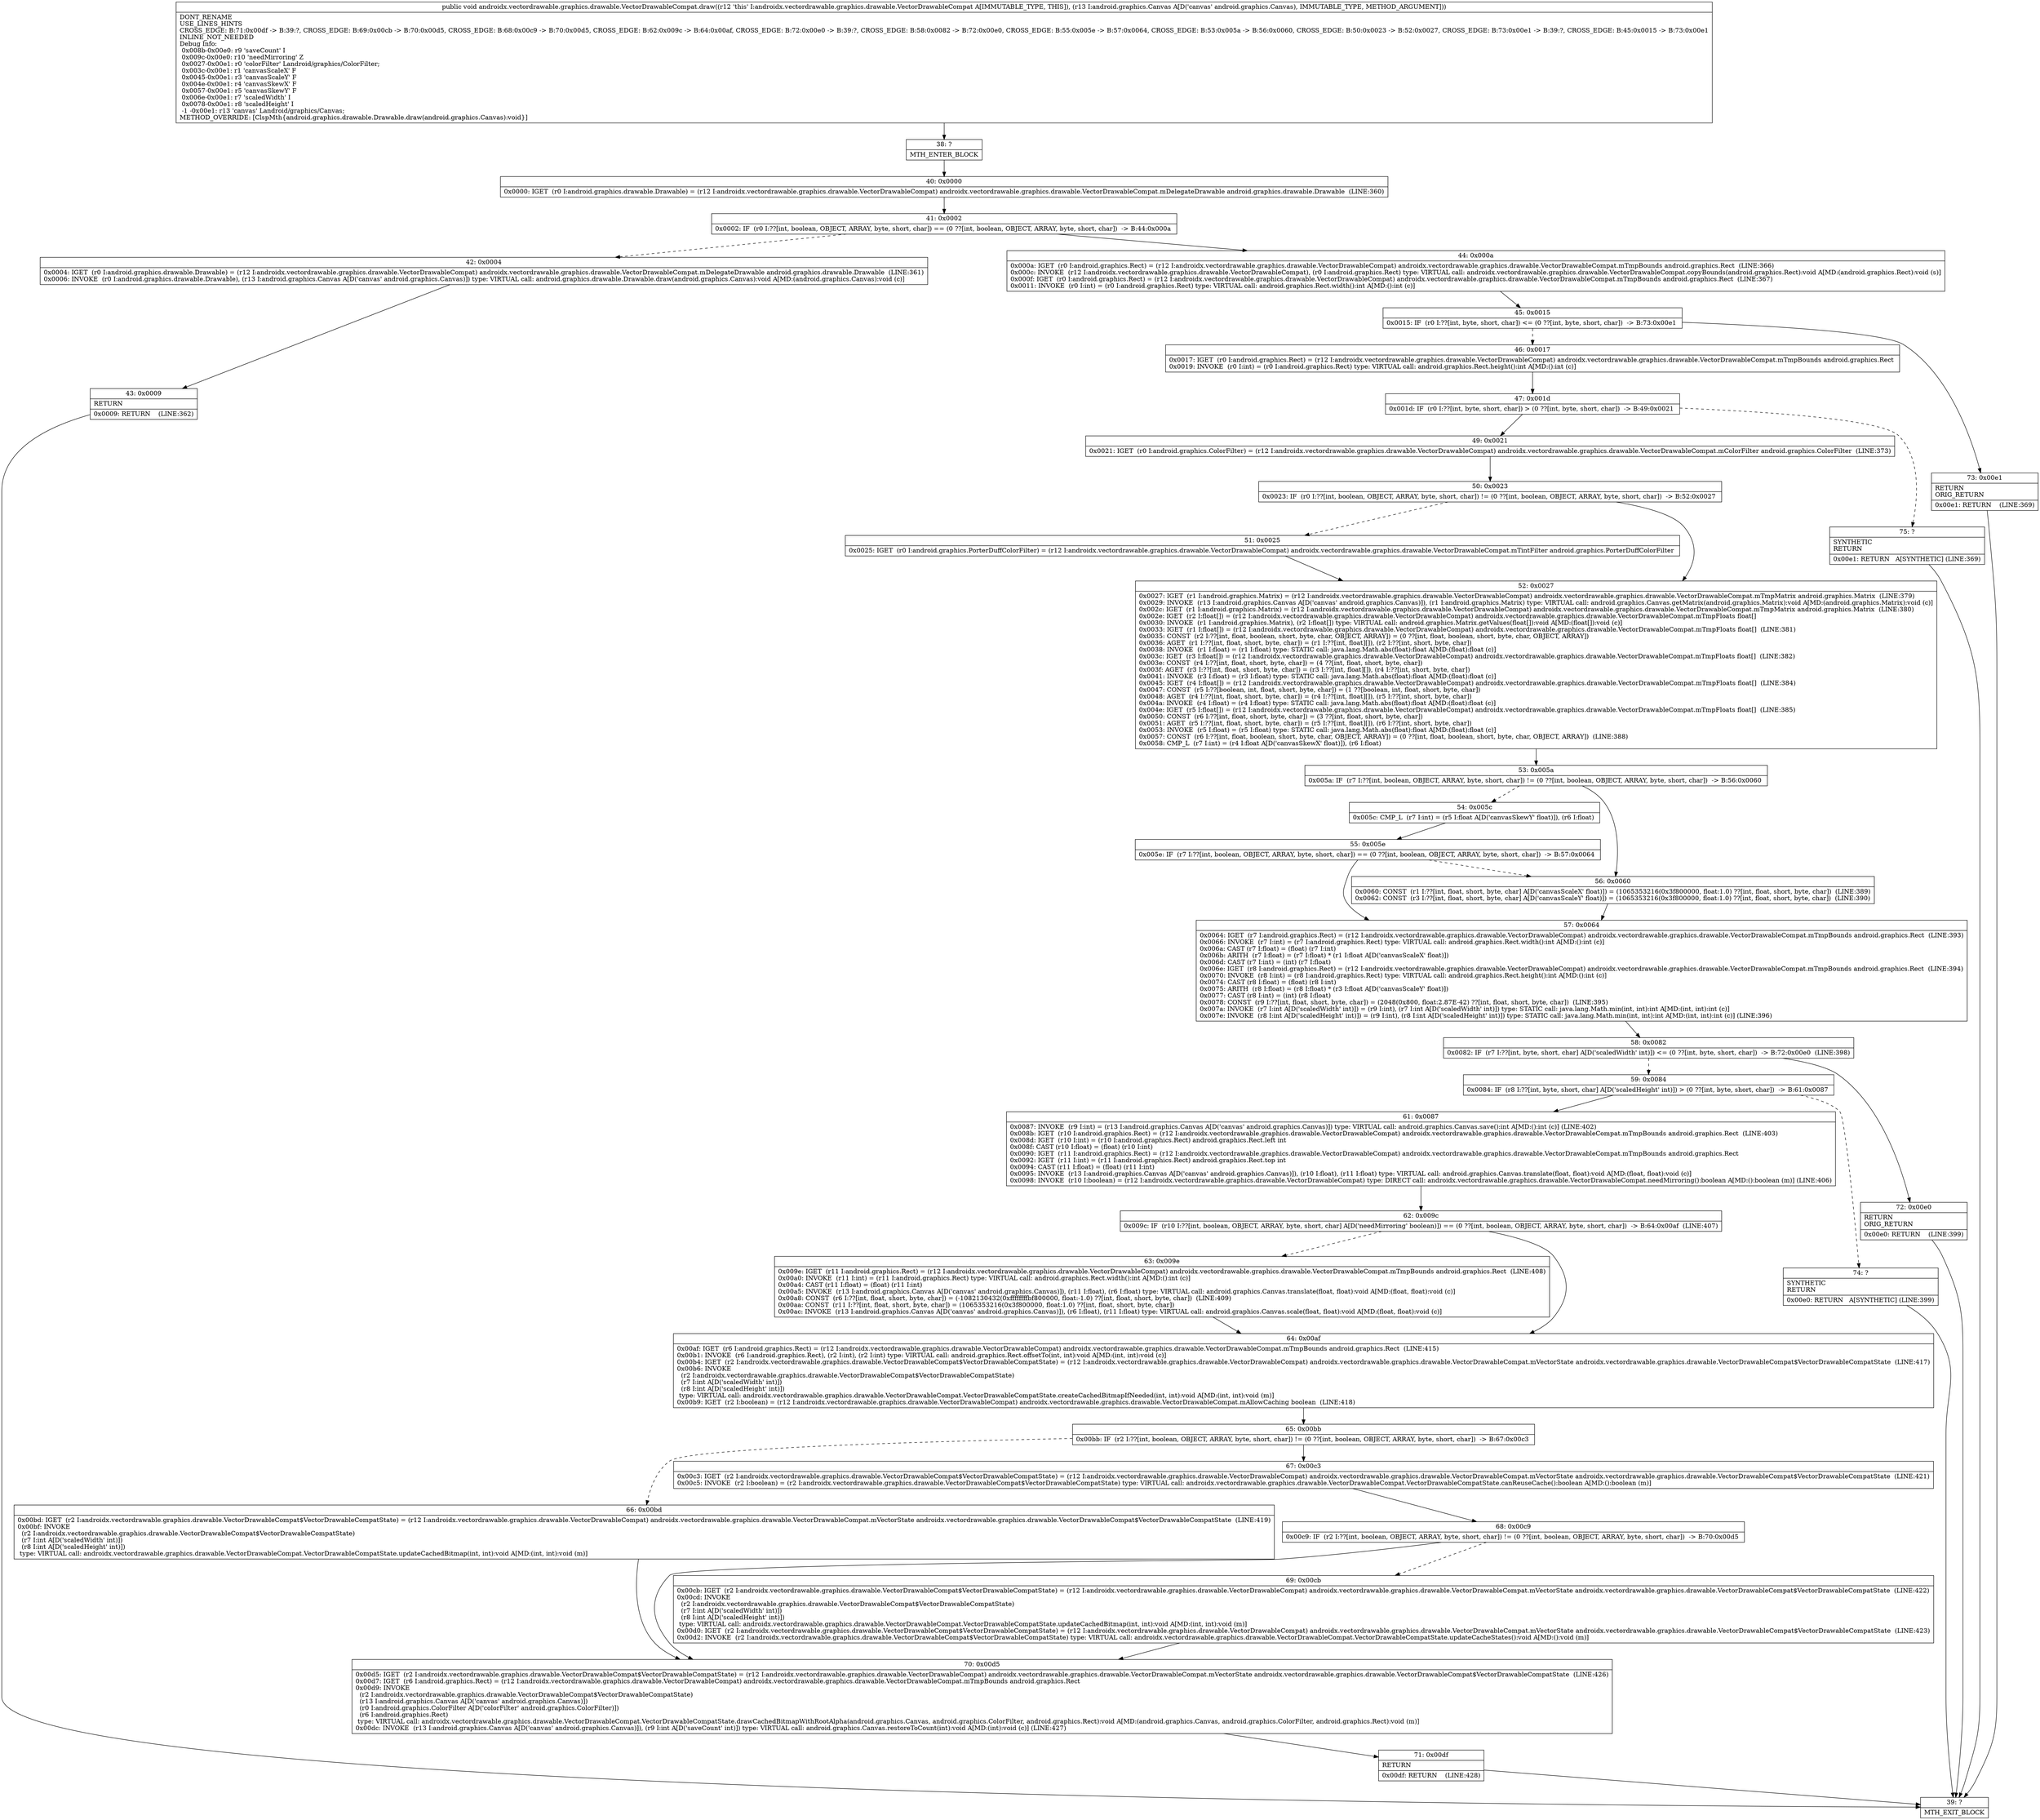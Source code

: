 digraph "CFG forandroidx.vectordrawable.graphics.drawable.VectorDrawableCompat.draw(Landroid\/graphics\/Canvas;)V" {
Node_38 [shape=record,label="{38\:\ ?|MTH_ENTER_BLOCK\l}"];
Node_40 [shape=record,label="{40\:\ 0x0000|0x0000: IGET  (r0 I:android.graphics.drawable.Drawable) = (r12 I:androidx.vectordrawable.graphics.drawable.VectorDrawableCompat) androidx.vectordrawable.graphics.drawable.VectorDrawableCompat.mDelegateDrawable android.graphics.drawable.Drawable  (LINE:360)\l}"];
Node_41 [shape=record,label="{41\:\ 0x0002|0x0002: IF  (r0 I:??[int, boolean, OBJECT, ARRAY, byte, short, char]) == (0 ??[int, boolean, OBJECT, ARRAY, byte, short, char])  \-\> B:44:0x000a \l}"];
Node_42 [shape=record,label="{42\:\ 0x0004|0x0004: IGET  (r0 I:android.graphics.drawable.Drawable) = (r12 I:androidx.vectordrawable.graphics.drawable.VectorDrawableCompat) androidx.vectordrawable.graphics.drawable.VectorDrawableCompat.mDelegateDrawable android.graphics.drawable.Drawable  (LINE:361)\l0x0006: INVOKE  (r0 I:android.graphics.drawable.Drawable), (r13 I:android.graphics.Canvas A[D('canvas' android.graphics.Canvas)]) type: VIRTUAL call: android.graphics.drawable.Drawable.draw(android.graphics.Canvas):void A[MD:(android.graphics.Canvas):void (c)]\l}"];
Node_43 [shape=record,label="{43\:\ 0x0009|RETURN\l|0x0009: RETURN    (LINE:362)\l}"];
Node_39 [shape=record,label="{39\:\ ?|MTH_EXIT_BLOCK\l}"];
Node_44 [shape=record,label="{44\:\ 0x000a|0x000a: IGET  (r0 I:android.graphics.Rect) = (r12 I:androidx.vectordrawable.graphics.drawable.VectorDrawableCompat) androidx.vectordrawable.graphics.drawable.VectorDrawableCompat.mTmpBounds android.graphics.Rect  (LINE:366)\l0x000c: INVOKE  (r12 I:androidx.vectordrawable.graphics.drawable.VectorDrawableCompat), (r0 I:android.graphics.Rect) type: VIRTUAL call: androidx.vectordrawable.graphics.drawable.VectorDrawableCompat.copyBounds(android.graphics.Rect):void A[MD:(android.graphics.Rect):void (s)]\l0x000f: IGET  (r0 I:android.graphics.Rect) = (r12 I:androidx.vectordrawable.graphics.drawable.VectorDrawableCompat) androidx.vectordrawable.graphics.drawable.VectorDrawableCompat.mTmpBounds android.graphics.Rect  (LINE:367)\l0x0011: INVOKE  (r0 I:int) = (r0 I:android.graphics.Rect) type: VIRTUAL call: android.graphics.Rect.width():int A[MD:():int (c)]\l}"];
Node_45 [shape=record,label="{45\:\ 0x0015|0x0015: IF  (r0 I:??[int, byte, short, char]) \<= (0 ??[int, byte, short, char])  \-\> B:73:0x00e1 \l}"];
Node_46 [shape=record,label="{46\:\ 0x0017|0x0017: IGET  (r0 I:android.graphics.Rect) = (r12 I:androidx.vectordrawable.graphics.drawable.VectorDrawableCompat) androidx.vectordrawable.graphics.drawable.VectorDrawableCompat.mTmpBounds android.graphics.Rect \l0x0019: INVOKE  (r0 I:int) = (r0 I:android.graphics.Rect) type: VIRTUAL call: android.graphics.Rect.height():int A[MD:():int (c)]\l}"];
Node_47 [shape=record,label="{47\:\ 0x001d|0x001d: IF  (r0 I:??[int, byte, short, char]) \> (0 ??[int, byte, short, char])  \-\> B:49:0x0021 \l}"];
Node_49 [shape=record,label="{49\:\ 0x0021|0x0021: IGET  (r0 I:android.graphics.ColorFilter) = (r12 I:androidx.vectordrawable.graphics.drawable.VectorDrawableCompat) androidx.vectordrawable.graphics.drawable.VectorDrawableCompat.mColorFilter android.graphics.ColorFilter  (LINE:373)\l}"];
Node_50 [shape=record,label="{50\:\ 0x0023|0x0023: IF  (r0 I:??[int, boolean, OBJECT, ARRAY, byte, short, char]) != (0 ??[int, boolean, OBJECT, ARRAY, byte, short, char])  \-\> B:52:0x0027 \l}"];
Node_51 [shape=record,label="{51\:\ 0x0025|0x0025: IGET  (r0 I:android.graphics.PorterDuffColorFilter) = (r12 I:androidx.vectordrawable.graphics.drawable.VectorDrawableCompat) androidx.vectordrawable.graphics.drawable.VectorDrawableCompat.mTintFilter android.graphics.PorterDuffColorFilter \l}"];
Node_52 [shape=record,label="{52\:\ 0x0027|0x0027: IGET  (r1 I:android.graphics.Matrix) = (r12 I:androidx.vectordrawable.graphics.drawable.VectorDrawableCompat) androidx.vectordrawable.graphics.drawable.VectorDrawableCompat.mTmpMatrix android.graphics.Matrix  (LINE:379)\l0x0029: INVOKE  (r13 I:android.graphics.Canvas A[D('canvas' android.graphics.Canvas)]), (r1 I:android.graphics.Matrix) type: VIRTUAL call: android.graphics.Canvas.getMatrix(android.graphics.Matrix):void A[MD:(android.graphics.Matrix):void (c)]\l0x002c: IGET  (r1 I:android.graphics.Matrix) = (r12 I:androidx.vectordrawable.graphics.drawable.VectorDrawableCompat) androidx.vectordrawable.graphics.drawable.VectorDrawableCompat.mTmpMatrix android.graphics.Matrix  (LINE:380)\l0x002e: IGET  (r2 I:float[]) = (r12 I:androidx.vectordrawable.graphics.drawable.VectorDrawableCompat) androidx.vectordrawable.graphics.drawable.VectorDrawableCompat.mTmpFloats float[] \l0x0030: INVOKE  (r1 I:android.graphics.Matrix), (r2 I:float[]) type: VIRTUAL call: android.graphics.Matrix.getValues(float[]):void A[MD:(float[]):void (c)]\l0x0033: IGET  (r1 I:float[]) = (r12 I:androidx.vectordrawable.graphics.drawable.VectorDrawableCompat) androidx.vectordrawable.graphics.drawable.VectorDrawableCompat.mTmpFloats float[]  (LINE:381)\l0x0035: CONST  (r2 I:??[int, float, boolean, short, byte, char, OBJECT, ARRAY]) = (0 ??[int, float, boolean, short, byte, char, OBJECT, ARRAY]) \l0x0036: AGET  (r1 I:??[int, float, short, byte, char]) = (r1 I:??[int, float][]), (r2 I:??[int, short, byte, char]) \l0x0038: INVOKE  (r1 I:float) = (r1 I:float) type: STATIC call: java.lang.Math.abs(float):float A[MD:(float):float (c)]\l0x003c: IGET  (r3 I:float[]) = (r12 I:androidx.vectordrawable.graphics.drawable.VectorDrawableCompat) androidx.vectordrawable.graphics.drawable.VectorDrawableCompat.mTmpFloats float[]  (LINE:382)\l0x003e: CONST  (r4 I:??[int, float, short, byte, char]) = (4 ??[int, float, short, byte, char]) \l0x003f: AGET  (r3 I:??[int, float, short, byte, char]) = (r3 I:??[int, float][]), (r4 I:??[int, short, byte, char]) \l0x0041: INVOKE  (r3 I:float) = (r3 I:float) type: STATIC call: java.lang.Math.abs(float):float A[MD:(float):float (c)]\l0x0045: IGET  (r4 I:float[]) = (r12 I:androidx.vectordrawable.graphics.drawable.VectorDrawableCompat) androidx.vectordrawable.graphics.drawable.VectorDrawableCompat.mTmpFloats float[]  (LINE:384)\l0x0047: CONST  (r5 I:??[boolean, int, float, short, byte, char]) = (1 ??[boolean, int, float, short, byte, char]) \l0x0048: AGET  (r4 I:??[int, float, short, byte, char]) = (r4 I:??[int, float][]), (r5 I:??[int, short, byte, char]) \l0x004a: INVOKE  (r4 I:float) = (r4 I:float) type: STATIC call: java.lang.Math.abs(float):float A[MD:(float):float (c)]\l0x004e: IGET  (r5 I:float[]) = (r12 I:androidx.vectordrawable.graphics.drawable.VectorDrawableCompat) androidx.vectordrawable.graphics.drawable.VectorDrawableCompat.mTmpFloats float[]  (LINE:385)\l0x0050: CONST  (r6 I:??[int, float, short, byte, char]) = (3 ??[int, float, short, byte, char]) \l0x0051: AGET  (r5 I:??[int, float, short, byte, char]) = (r5 I:??[int, float][]), (r6 I:??[int, short, byte, char]) \l0x0053: INVOKE  (r5 I:float) = (r5 I:float) type: STATIC call: java.lang.Math.abs(float):float A[MD:(float):float (c)]\l0x0057: CONST  (r6 I:??[int, float, boolean, short, byte, char, OBJECT, ARRAY]) = (0 ??[int, float, boolean, short, byte, char, OBJECT, ARRAY])  (LINE:388)\l0x0058: CMP_L  (r7 I:int) = (r4 I:float A[D('canvasSkewX' float)]), (r6 I:float) \l}"];
Node_53 [shape=record,label="{53\:\ 0x005a|0x005a: IF  (r7 I:??[int, boolean, OBJECT, ARRAY, byte, short, char]) != (0 ??[int, boolean, OBJECT, ARRAY, byte, short, char])  \-\> B:56:0x0060 \l}"];
Node_54 [shape=record,label="{54\:\ 0x005c|0x005c: CMP_L  (r7 I:int) = (r5 I:float A[D('canvasSkewY' float)]), (r6 I:float) \l}"];
Node_55 [shape=record,label="{55\:\ 0x005e|0x005e: IF  (r7 I:??[int, boolean, OBJECT, ARRAY, byte, short, char]) == (0 ??[int, boolean, OBJECT, ARRAY, byte, short, char])  \-\> B:57:0x0064 \l}"];
Node_57 [shape=record,label="{57\:\ 0x0064|0x0064: IGET  (r7 I:android.graphics.Rect) = (r12 I:androidx.vectordrawable.graphics.drawable.VectorDrawableCompat) androidx.vectordrawable.graphics.drawable.VectorDrawableCompat.mTmpBounds android.graphics.Rect  (LINE:393)\l0x0066: INVOKE  (r7 I:int) = (r7 I:android.graphics.Rect) type: VIRTUAL call: android.graphics.Rect.width():int A[MD:():int (c)]\l0x006a: CAST (r7 I:float) = (float) (r7 I:int) \l0x006b: ARITH  (r7 I:float) = (r7 I:float) * (r1 I:float A[D('canvasScaleX' float)]) \l0x006d: CAST (r7 I:int) = (int) (r7 I:float) \l0x006e: IGET  (r8 I:android.graphics.Rect) = (r12 I:androidx.vectordrawable.graphics.drawable.VectorDrawableCompat) androidx.vectordrawable.graphics.drawable.VectorDrawableCompat.mTmpBounds android.graphics.Rect  (LINE:394)\l0x0070: INVOKE  (r8 I:int) = (r8 I:android.graphics.Rect) type: VIRTUAL call: android.graphics.Rect.height():int A[MD:():int (c)]\l0x0074: CAST (r8 I:float) = (float) (r8 I:int) \l0x0075: ARITH  (r8 I:float) = (r8 I:float) * (r3 I:float A[D('canvasScaleY' float)]) \l0x0077: CAST (r8 I:int) = (int) (r8 I:float) \l0x0078: CONST  (r9 I:??[int, float, short, byte, char]) = (2048(0x800, float:2.87E\-42) ??[int, float, short, byte, char])  (LINE:395)\l0x007a: INVOKE  (r7 I:int A[D('scaledWidth' int)]) = (r9 I:int), (r7 I:int A[D('scaledWidth' int)]) type: STATIC call: java.lang.Math.min(int, int):int A[MD:(int, int):int (c)]\l0x007e: INVOKE  (r8 I:int A[D('scaledHeight' int)]) = (r9 I:int), (r8 I:int A[D('scaledHeight' int)]) type: STATIC call: java.lang.Math.min(int, int):int A[MD:(int, int):int (c)] (LINE:396)\l}"];
Node_58 [shape=record,label="{58\:\ 0x0082|0x0082: IF  (r7 I:??[int, byte, short, char] A[D('scaledWidth' int)]) \<= (0 ??[int, byte, short, char])  \-\> B:72:0x00e0  (LINE:398)\l}"];
Node_59 [shape=record,label="{59\:\ 0x0084|0x0084: IF  (r8 I:??[int, byte, short, char] A[D('scaledHeight' int)]) \> (0 ??[int, byte, short, char])  \-\> B:61:0x0087 \l}"];
Node_61 [shape=record,label="{61\:\ 0x0087|0x0087: INVOKE  (r9 I:int) = (r13 I:android.graphics.Canvas A[D('canvas' android.graphics.Canvas)]) type: VIRTUAL call: android.graphics.Canvas.save():int A[MD:():int (c)] (LINE:402)\l0x008b: IGET  (r10 I:android.graphics.Rect) = (r12 I:androidx.vectordrawable.graphics.drawable.VectorDrawableCompat) androidx.vectordrawable.graphics.drawable.VectorDrawableCompat.mTmpBounds android.graphics.Rect  (LINE:403)\l0x008d: IGET  (r10 I:int) = (r10 I:android.graphics.Rect) android.graphics.Rect.left int \l0x008f: CAST (r10 I:float) = (float) (r10 I:int) \l0x0090: IGET  (r11 I:android.graphics.Rect) = (r12 I:androidx.vectordrawable.graphics.drawable.VectorDrawableCompat) androidx.vectordrawable.graphics.drawable.VectorDrawableCompat.mTmpBounds android.graphics.Rect \l0x0092: IGET  (r11 I:int) = (r11 I:android.graphics.Rect) android.graphics.Rect.top int \l0x0094: CAST (r11 I:float) = (float) (r11 I:int) \l0x0095: INVOKE  (r13 I:android.graphics.Canvas A[D('canvas' android.graphics.Canvas)]), (r10 I:float), (r11 I:float) type: VIRTUAL call: android.graphics.Canvas.translate(float, float):void A[MD:(float, float):void (c)]\l0x0098: INVOKE  (r10 I:boolean) = (r12 I:androidx.vectordrawable.graphics.drawable.VectorDrawableCompat) type: DIRECT call: androidx.vectordrawable.graphics.drawable.VectorDrawableCompat.needMirroring():boolean A[MD:():boolean (m)] (LINE:406)\l}"];
Node_62 [shape=record,label="{62\:\ 0x009c|0x009c: IF  (r10 I:??[int, boolean, OBJECT, ARRAY, byte, short, char] A[D('needMirroring' boolean)]) == (0 ??[int, boolean, OBJECT, ARRAY, byte, short, char])  \-\> B:64:0x00af  (LINE:407)\l}"];
Node_63 [shape=record,label="{63\:\ 0x009e|0x009e: IGET  (r11 I:android.graphics.Rect) = (r12 I:androidx.vectordrawable.graphics.drawable.VectorDrawableCompat) androidx.vectordrawable.graphics.drawable.VectorDrawableCompat.mTmpBounds android.graphics.Rect  (LINE:408)\l0x00a0: INVOKE  (r11 I:int) = (r11 I:android.graphics.Rect) type: VIRTUAL call: android.graphics.Rect.width():int A[MD:():int (c)]\l0x00a4: CAST (r11 I:float) = (float) (r11 I:int) \l0x00a5: INVOKE  (r13 I:android.graphics.Canvas A[D('canvas' android.graphics.Canvas)]), (r11 I:float), (r6 I:float) type: VIRTUAL call: android.graphics.Canvas.translate(float, float):void A[MD:(float, float):void (c)]\l0x00a8: CONST  (r6 I:??[int, float, short, byte, char]) = (\-1082130432(0xffffffffbf800000, float:\-1.0) ??[int, float, short, byte, char])  (LINE:409)\l0x00aa: CONST  (r11 I:??[int, float, short, byte, char]) = (1065353216(0x3f800000, float:1.0) ??[int, float, short, byte, char]) \l0x00ac: INVOKE  (r13 I:android.graphics.Canvas A[D('canvas' android.graphics.Canvas)]), (r6 I:float), (r11 I:float) type: VIRTUAL call: android.graphics.Canvas.scale(float, float):void A[MD:(float, float):void (c)]\l}"];
Node_64 [shape=record,label="{64\:\ 0x00af|0x00af: IGET  (r6 I:android.graphics.Rect) = (r12 I:androidx.vectordrawable.graphics.drawable.VectorDrawableCompat) androidx.vectordrawable.graphics.drawable.VectorDrawableCompat.mTmpBounds android.graphics.Rect  (LINE:415)\l0x00b1: INVOKE  (r6 I:android.graphics.Rect), (r2 I:int), (r2 I:int) type: VIRTUAL call: android.graphics.Rect.offsetTo(int, int):void A[MD:(int, int):void (c)]\l0x00b4: IGET  (r2 I:androidx.vectordrawable.graphics.drawable.VectorDrawableCompat$VectorDrawableCompatState) = (r12 I:androidx.vectordrawable.graphics.drawable.VectorDrawableCompat) androidx.vectordrawable.graphics.drawable.VectorDrawableCompat.mVectorState androidx.vectordrawable.graphics.drawable.VectorDrawableCompat$VectorDrawableCompatState  (LINE:417)\l0x00b6: INVOKE  \l  (r2 I:androidx.vectordrawable.graphics.drawable.VectorDrawableCompat$VectorDrawableCompatState)\l  (r7 I:int A[D('scaledWidth' int)])\l  (r8 I:int A[D('scaledHeight' int)])\l type: VIRTUAL call: androidx.vectordrawable.graphics.drawable.VectorDrawableCompat.VectorDrawableCompatState.createCachedBitmapIfNeeded(int, int):void A[MD:(int, int):void (m)]\l0x00b9: IGET  (r2 I:boolean) = (r12 I:androidx.vectordrawable.graphics.drawable.VectorDrawableCompat) androidx.vectordrawable.graphics.drawable.VectorDrawableCompat.mAllowCaching boolean  (LINE:418)\l}"];
Node_65 [shape=record,label="{65\:\ 0x00bb|0x00bb: IF  (r2 I:??[int, boolean, OBJECT, ARRAY, byte, short, char]) != (0 ??[int, boolean, OBJECT, ARRAY, byte, short, char])  \-\> B:67:0x00c3 \l}"];
Node_66 [shape=record,label="{66\:\ 0x00bd|0x00bd: IGET  (r2 I:androidx.vectordrawable.graphics.drawable.VectorDrawableCompat$VectorDrawableCompatState) = (r12 I:androidx.vectordrawable.graphics.drawable.VectorDrawableCompat) androidx.vectordrawable.graphics.drawable.VectorDrawableCompat.mVectorState androidx.vectordrawable.graphics.drawable.VectorDrawableCompat$VectorDrawableCompatState  (LINE:419)\l0x00bf: INVOKE  \l  (r2 I:androidx.vectordrawable.graphics.drawable.VectorDrawableCompat$VectorDrawableCompatState)\l  (r7 I:int A[D('scaledWidth' int)])\l  (r8 I:int A[D('scaledHeight' int)])\l type: VIRTUAL call: androidx.vectordrawable.graphics.drawable.VectorDrawableCompat.VectorDrawableCompatState.updateCachedBitmap(int, int):void A[MD:(int, int):void (m)]\l}"];
Node_70 [shape=record,label="{70\:\ 0x00d5|0x00d5: IGET  (r2 I:androidx.vectordrawable.graphics.drawable.VectorDrawableCompat$VectorDrawableCompatState) = (r12 I:androidx.vectordrawable.graphics.drawable.VectorDrawableCompat) androidx.vectordrawable.graphics.drawable.VectorDrawableCompat.mVectorState androidx.vectordrawable.graphics.drawable.VectorDrawableCompat$VectorDrawableCompatState  (LINE:426)\l0x00d7: IGET  (r6 I:android.graphics.Rect) = (r12 I:androidx.vectordrawable.graphics.drawable.VectorDrawableCompat) androidx.vectordrawable.graphics.drawable.VectorDrawableCompat.mTmpBounds android.graphics.Rect \l0x00d9: INVOKE  \l  (r2 I:androidx.vectordrawable.graphics.drawable.VectorDrawableCompat$VectorDrawableCompatState)\l  (r13 I:android.graphics.Canvas A[D('canvas' android.graphics.Canvas)])\l  (r0 I:android.graphics.ColorFilter A[D('colorFilter' android.graphics.ColorFilter)])\l  (r6 I:android.graphics.Rect)\l type: VIRTUAL call: androidx.vectordrawable.graphics.drawable.VectorDrawableCompat.VectorDrawableCompatState.drawCachedBitmapWithRootAlpha(android.graphics.Canvas, android.graphics.ColorFilter, android.graphics.Rect):void A[MD:(android.graphics.Canvas, android.graphics.ColorFilter, android.graphics.Rect):void (m)]\l0x00dc: INVOKE  (r13 I:android.graphics.Canvas A[D('canvas' android.graphics.Canvas)]), (r9 I:int A[D('saveCount' int)]) type: VIRTUAL call: android.graphics.Canvas.restoreToCount(int):void A[MD:(int):void (c)] (LINE:427)\l}"];
Node_71 [shape=record,label="{71\:\ 0x00df|RETURN\l|0x00df: RETURN    (LINE:428)\l}"];
Node_67 [shape=record,label="{67\:\ 0x00c3|0x00c3: IGET  (r2 I:androidx.vectordrawable.graphics.drawable.VectorDrawableCompat$VectorDrawableCompatState) = (r12 I:androidx.vectordrawable.graphics.drawable.VectorDrawableCompat) androidx.vectordrawable.graphics.drawable.VectorDrawableCompat.mVectorState androidx.vectordrawable.graphics.drawable.VectorDrawableCompat$VectorDrawableCompatState  (LINE:421)\l0x00c5: INVOKE  (r2 I:boolean) = (r2 I:androidx.vectordrawable.graphics.drawable.VectorDrawableCompat$VectorDrawableCompatState) type: VIRTUAL call: androidx.vectordrawable.graphics.drawable.VectorDrawableCompat.VectorDrawableCompatState.canReuseCache():boolean A[MD:():boolean (m)]\l}"];
Node_68 [shape=record,label="{68\:\ 0x00c9|0x00c9: IF  (r2 I:??[int, boolean, OBJECT, ARRAY, byte, short, char]) != (0 ??[int, boolean, OBJECT, ARRAY, byte, short, char])  \-\> B:70:0x00d5 \l}"];
Node_69 [shape=record,label="{69\:\ 0x00cb|0x00cb: IGET  (r2 I:androidx.vectordrawable.graphics.drawable.VectorDrawableCompat$VectorDrawableCompatState) = (r12 I:androidx.vectordrawable.graphics.drawable.VectorDrawableCompat) androidx.vectordrawable.graphics.drawable.VectorDrawableCompat.mVectorState androidx.vectordrawable.graphics.drawable.VectorDrawableCompat$VectorDrawableCompatState  (LINE:422)\l0x00cd: INVOKE  \l  (r2 I:androidx.vectordrawable.graphics.drawable.VectorDrawableCompat$VectorDrawableCompatState)\l  (r7 I:int A[D('scaledWidth' int)])\l  (r8 I:int A[D('scaledHeight' int)])\l type: VIRTUAL call: androidx.vectordrawable.graphics.drawable.VectorDrawableCompat.VectorDrawableCompatState.updateCachedBitmap(int, int):void A[MD:(int, int):void (m)]\l0x00d0: IGET  (r2 I:androidx.vectordrawable.graphics.drawable.VectorDrawableCompat$VectorDrawableCompatState) = (r12 I:androidx.vectordrawable.graphics.drawable.VectorDrawableCompat) androidx.vectordrawable.graphics.drawable.VectorDrawableCompat.mVectorState androidx.vectordrawable.graphics.drawable.VectorDrawableCompat$VectorDrawableCompatState  (LINE:423)\l0x00d2: INVOKE  (r2 I:androidx.vectordrawable.graphics.drawable.VectorDrawableCompat$VectorDrawableCompatState) type: VIRTUAL call: androidx.vectordrawable.graphics.drawable.VectorDrawableCompat.VectorDrawableCompatState.updateCacheStates():void A[MD:():void (m)]\l}"];
Node_74 [shape=record,label="{74\:\ ?|SYNTHETIC\lRETURN\l|0x00e0: RETURN   A[SYNTHETIC] (LINE:399)\l}"];
Node_72 [shape=record,label="{72\:\ 0x00e0|RETURN\lORIG_RETURN\l|0x00e0: RETURN    (LINE:399)\l}"];
Node_56 [shape=record,label="{56\:\ 0x0060|0x0060: CONST  (r1 I:??[int, float, short, byte, char] A[D('canvasScaleX' float)]) = (1065353216(0x3f800000, float:1.0) ??[int, float, short, byte, char])  (LINE:389)\l0x0062: CONST  (r3 I:??[int, float, short, byte, char] A[D('canvasScaleY' float)]) = (1065353216(0x3f800000, float:1.0) ??[int, float, short, byte, char])  (LINE:390)\l}"];
Node_75 [shape=record,label="{75\:\ ?|SYNTHETIC\lRETURN\l|0x00e1: RETURN   A[SYNTHETIC] (LINE:369)\l}"];
Node_73 [shape=record,label="{73\:\ 0x00e1|RETURN\lORIG_RETURN\l|0x00e1: RETURN    (LINE:369)\l}"];
MethodNode[shape=record,label="{public void androidx.vectordrawable.graphics.drawable.VectorDrawableCompat.draw((r12 'this' I:androidx.vectordrawable.graphics.drawable.VectorDrawableCompat A[IMMUTABLE_TYPE, THIS]), (r13 I:android.graphics.Canvas A[D('canvas' android.graphics.Canvas), IMMUTABLE_TYPE, METHOD_ARGUMENT]))  | DONT_RENAME\lUSE_LINES_HINTS\lCROSS_EDGE: B:71:0x00df \-\> B:39:?, CROSS_EDGE: B:69:0x00cb \-\> B:70:0x00d5, CROSS_EDGE: B:68:0x00c9 \-\> B:70:0x00d5, CROSS_EDGE: B:62:0x009c \-\> B:64:0x00af, CROSS_EDGE: B:72:0x00e0 \-\> B:39:?, CROSS_EDGE: B:58:0x0082 \-\> B:72:0x00e0, CROSS_EDGE: B:55:0x005e \-\> B:57:0x0064, CROSS_EDGE: B:53:0x005a \-\> B:56:0x0060, CROSS_EDGE: B:50:0x0023 \-\> B:52:0x0027, CROSS_EDGE: B:73:0x00e1 \-\> B:39:?, CROSS_EDGE: B:45:0x0015 \-\> B:73:0x00e1\lINLINE_NOT_NEEDED\lDebug Info:\l  0x008b\-0x00e0: r9 'saveCount' I\l  0x009c\-0x00e0: r10 'needMirroring' Z\l  0x0027\-0x00e1: r0 'colorFilter' Landroid\/graphics\/ColorFilter;\l  0x003c\-0x00e1: r1 'canvasScaleX' F\l  0x0045\-0x00e1: r3 'canvasScaleY' F\l  0x004e\-0x00e1: r4 'canvasSkewX' F\l  0x0057\-0x00e1: r5 'canvasSkewY' F\l  0x006e\-0x00e1: r7 'scaledWidth' I\l  0x0078\-0x00e1: r8 'scaledHeight' I\l  \-1 \-0x00e1: r13 'canvas' Landroid\/graphics\/Canvas;\lMETHOD_OVERRIDE: [ClspMth\{android.graphics.drawable.Drawable.draw(android.graphics.Canvas):void\}]\l}"];
MethodNode -> Node_38;Node_38 -> Node_40;
Node_40 -> Node_41;
Node_41 -> Node_42[style=dashed];
Node_41 -> Node_44;
Node_42 -> Node_43;
Node_43 -> Node_39;
Node_44 -> Node_45;
Node_45 -> Node_46[style=dashed];
Node_45 -> Node_73;
Node_46 -> Node_47;
Node_47 -> Node_49;
Node_47 -> Node_75[style=dashed];
Node_49 -> Node_50;
Node_50 -> Node_51[style=dashed];
Node_50 -> Node_52;
Node_51 -> Node_52;
Node_52 -> Node_53;
Node_53 -> Node_54[style=dashed];
Node_53 -> Node_56;
Node_54 -> Node_55;
Node_55 -> Node_56[style=dashed];
Node_55 -> Node_57;
Node_57 -> Node_58;
Node_58 -> Node_59[style=dashed];
Node_58 -> Node_72;
Node_59 -> Node_61;
Node_59 -> Node_74[style=dashed];
Node_61 -> Node_62;
Node_62 -> Node_63[style=dashed];
Node_62 -> Node_64;
Node_63 -> Node_64;
Node_64 -> Node_65;
Node_65 -> Node_66[style=dashed];
Node_65 -> Node_67;
Node_66 -> Node_70;
Node_70 -> Node_71;
Node_71 -> Node_39;
Node_67 -> Node_68;
Node_68 -> Node_69[style=dashed];
Node_68 -> Node_70;
Node_69 -> Node_70;
Node_74 -> Node_39;
Node_72 -> Node_39;
Node_56 -> Node_57;
Node_75 -> Node_39;
Node_73 -> Node_39;
}

